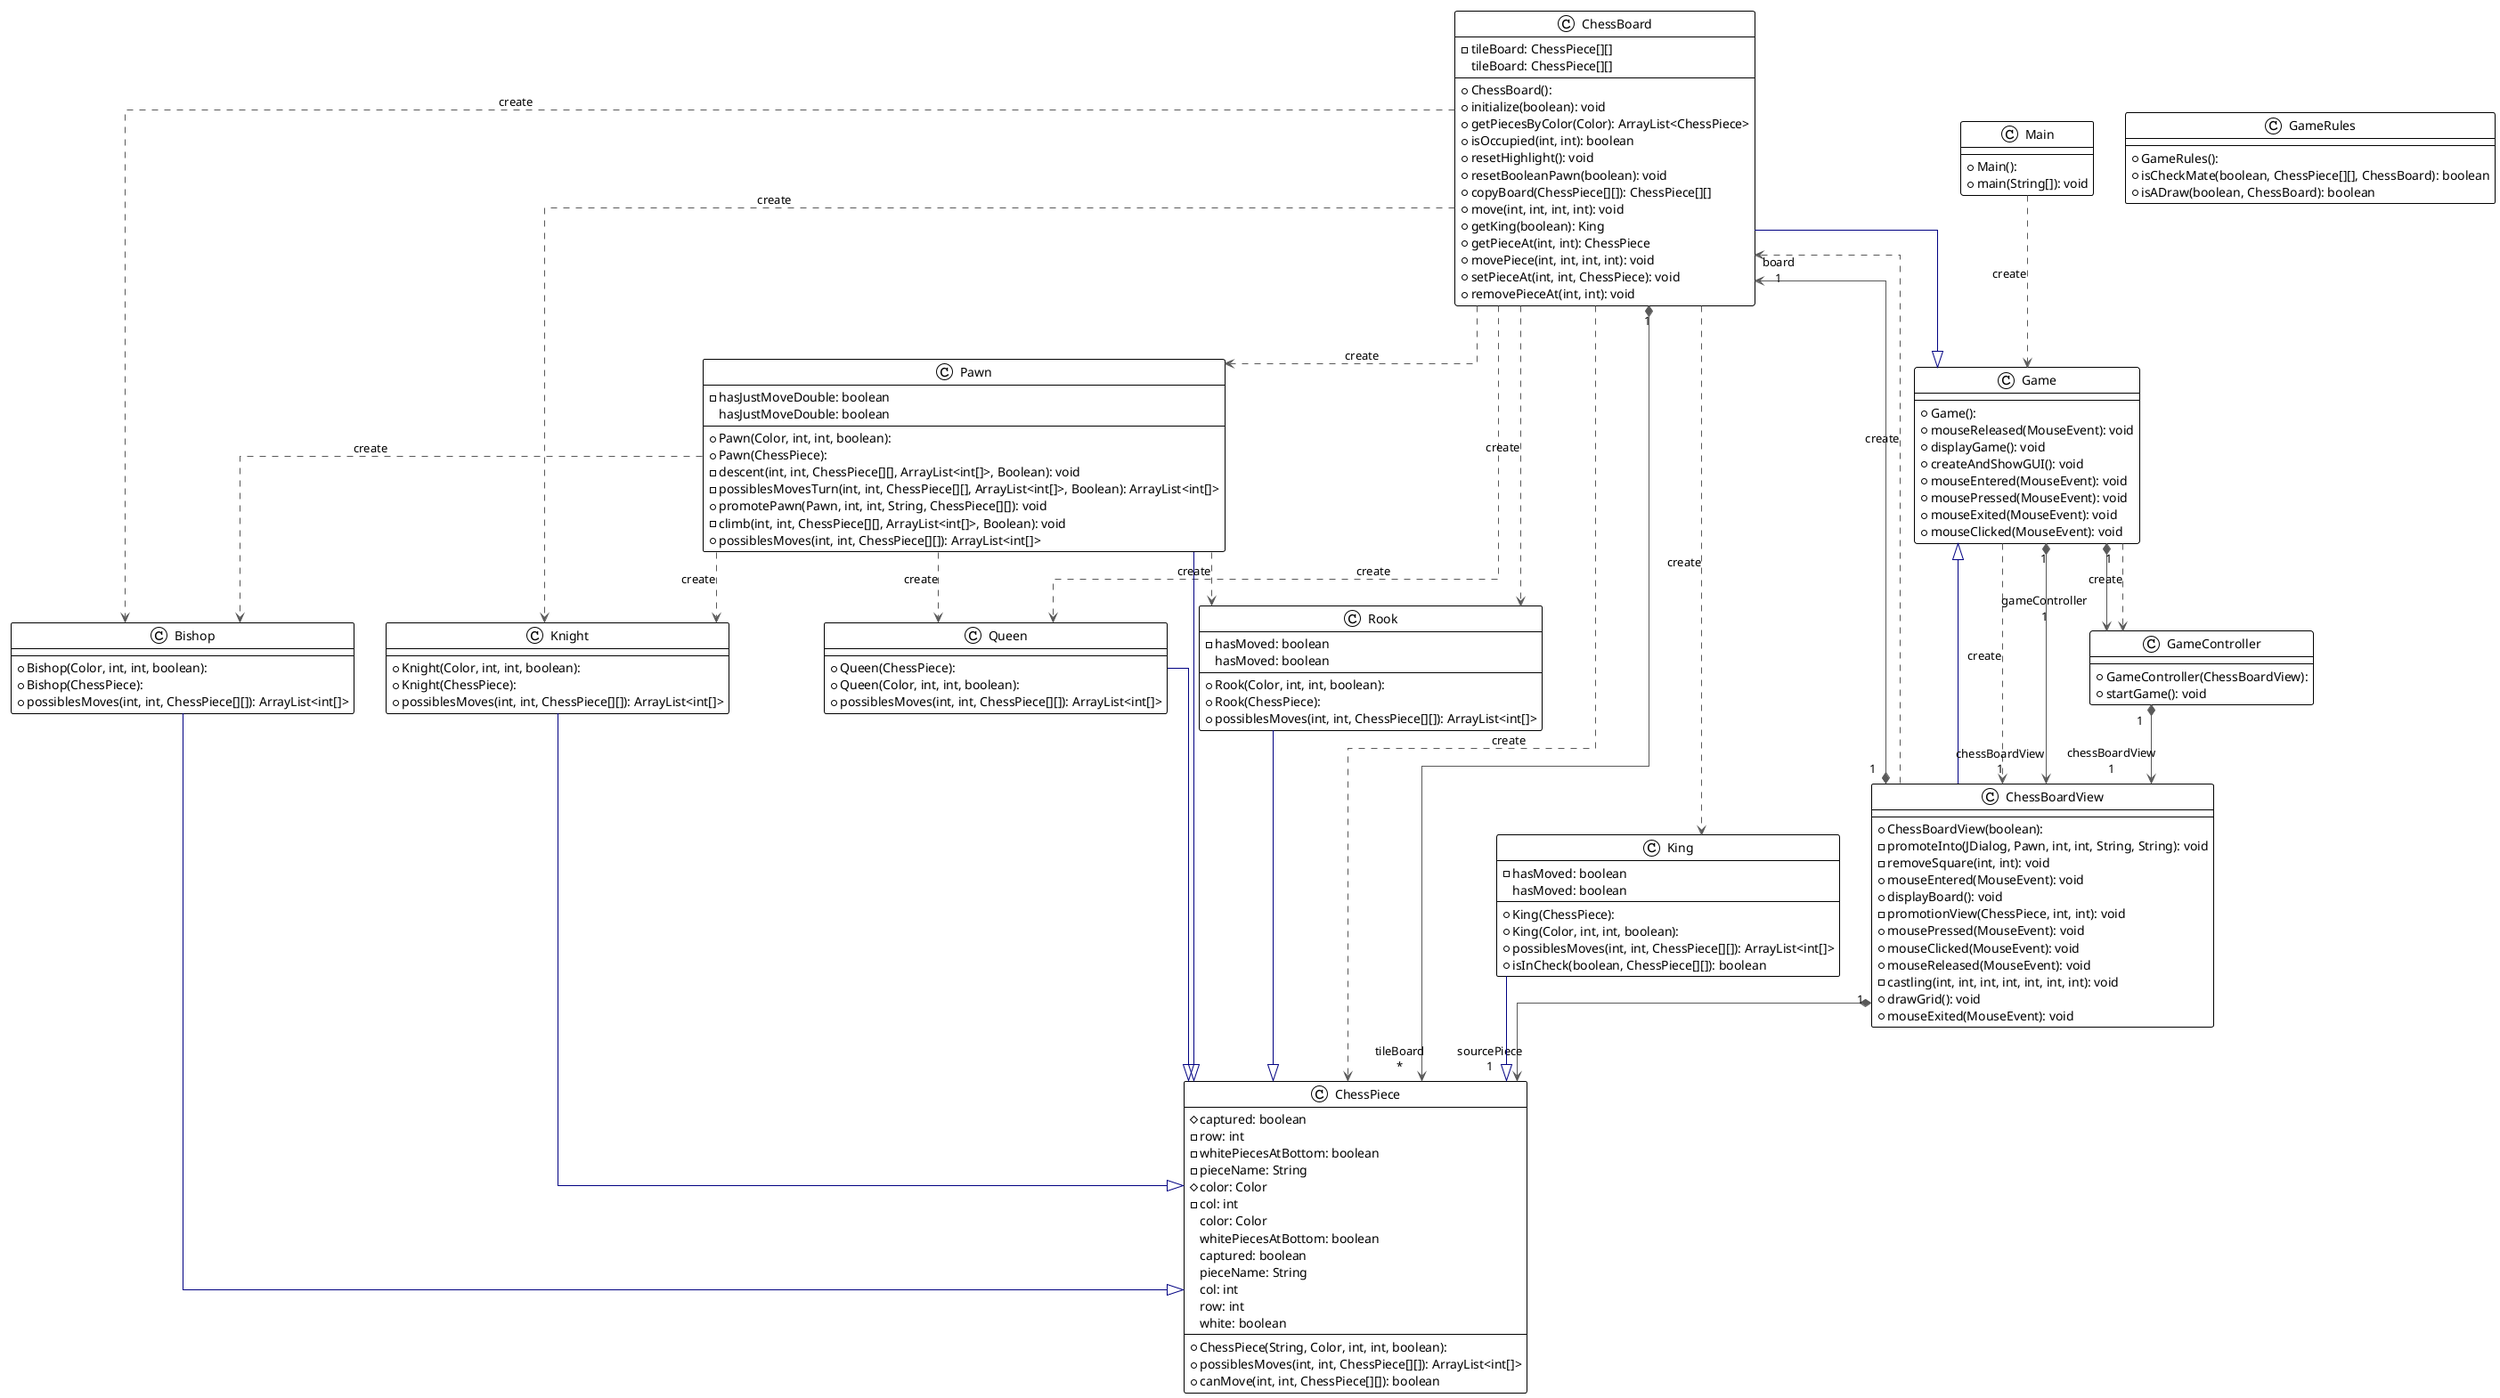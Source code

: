 @startuml

!theme plain
top to bottom direction
skinparam linetype ortho

class Bishop {
  + Bishop(Color, int, int, boolean):
  + Bishop(ChessPiece):
  + possiblesMoves(int, int, ChessPiece[][]): ArrayList<int[]>
}
class ChessBoard {
  + ChessBoard():
  - tileBoard: ChessPiece[][]
  + initialize(boolean): void
  + getPiecesByColor(Color): ArrayList<ChessPiece>
  + isOccupied(int, int): boolean
  + resetHighlight(): void
  + resetBooleanPawn(boolean): void
  + copyBoard(ChessPiece[][]): ChessPiece[][]
  + move(int, int, int, int): void
  + getKing(boolean): King
  + getPieceAt(int, int): ChessPiece
  + movePiece(int, int, int, int): void
  + setPieceAt(int, int, ChessPiece): void
  + removePieceAt(int, int): void
   tileBoard: ChessPiece[][]
}
class ChessBoardView {
  + ChessBoardView(boolean):
  - promoteInto(JDialog, Pawn, int, int, String, String): void
  - removeSquare(int, int): void
  + mouseEntered(MouseEvent): void
  + displayBoard(): void
  - promotionView(ChessPiece, int, int): void
  + mousePressed(MouseEvent): void
  + mouseClicked(MouseEvent): void
  + mouseReleased(MouseEvent): void
  - castling(int, int, int, int, int, int, int): void
  + drawGrid(): void
  + mouseExited(MouseEvent): void
}
class ChessPiece {
  + ChessPiece(String, Color, int, int, boolean):
  # captured: boolean
  - row: int
  - whitePiecesAtBottom: boolean
  - pieceName: String
  # color: Color
  - col: int
  + possiblesMoves(int, int, ChessPiece[][]): ArrayList<int[]>
  + canMove(int, int, ChessPiece[][]): boolean
   color: Color
   whitePiecesAtBottom: boolean
   captured: boolean
   pieceName: String
   col: int
   row: int
   white: boolean
}
class Game {
  + Game():
  + mouseReleased(MouseEvent): void
  + displayGame(): void
  + createAndShowGUI(): void
  + mouseEntered(MouseEvent): void
  + mousePressed(MouseEvent): void
  + mouseExited(MouseEvent): void
  + mouseClicked(MouseEvent): void
}
class GameController {
  + GameController(ChessBoardView):
  + startGame(): void
}
class GameRules {
  + GameRules():
  + isCheckMate(boolean, ChessPiece[][], ChessBoard): boolean
  + isADraw(boolean, ChessBoard): boolean
}
class King {
  + King(ChessPiece):
  + King(Color, int, int, boolean):
  - hasMoved: boolean
  + possiblesMoves(int, int, ChessPiece[][]): ArrayList<int[]>
  + isInCheck(boolean, ChessPiece[][]): boolean
   hasMoved: boolean
}
class Knight {
  + Knight(Color, int, int, boolean):
  + Knight(ChessPiece):
  + possiblesMoves(int, int, ChessPiece[][]): ArrayList<int[]>
}
class Main {
  + Main():
  + main(String[]): void
}
class Pawn {
  + Pawn(Color, int, int, boolean):
  + Pawn(ChessPiece):
  - hasJustMoveDouble: boolean
  - descent(int, int, ChessPiece[][], ArrayList<int[]>, Boolean): void
  - possiblesMovesTurn(int, int, ChessPiece[][], ArrayList<int[]>, Boolean): ArrayList<int[]>
  + promotePawn(Pawn, int, int, String, ChessPiece[][]): void
  - climb(int, int, ChessPiece[][], ArrayList<int[]>, Boolean): void
  + possiblesMoves(int, int, ChessPiece[][]): ArrayList<int[]>
   hasJustMoveDouble: boolean
}
class Queen {
  + Queen(ChessPiece):
  + Queen(Color, int, int, boolean):
  + possiblesMoves(int, int, ChessPiece[][]): ArrayList<int[]>
}
class Rook {
  + Rook(Color, int, int, boolean):
  + Rook(ChessPiece):
  - hasMoved: boolean
  + possiblesMoves(int, int, ChessPiece[][]): ArrayList<int[]>
   hasMoved: boolean
}

Bishop          -[#000082,plain]-^  ChessPiece
ChessBoard      -[#595959,dashed]->  Bishop         : "«create»"
ChessBoard      -[#595959,dashed]->  ChessPiece     : "«create»"
ChessBoard     "1" *-[#595959,plain]-> "tileBoard\n*" ChessPiece
ChessBoard      -[#000082,plain]-^  Game
ChessBoard      -[#595959,dashed]->  King           : "«create»"
ChessBoard      -[#595959,dashed]->  Knight         : "«create»"
ChessBoard      -[#595959,dashed]->  Pawn           : "«create»"
ChessBoard      -[#595959,dashed]->  Queen          : "«create»"
ChessBoard      -[#595959,dashed]->  Rook           : "«create»"
ChessBoardView  -[#595959,dashed]->  ChessBoard     : "«create»"
ChessBoardView "1" *-[#595959,plain]-> "board\n1" ChessBoard
ChessBoardView "1" *-[#595959,plain]-> "sourcePiece\n1" ChessPiece
ChessBoardView  -[#000082,plain]-^  Game
Game            -[#595959,dashed]->  ChessBoardView : "«create»"
Game           "1" *-[#595959,plain]-> "chessBoardView\n1" ChessBoardView
Game           "1" *-[#595959,plain]-> "gameController\n1" GameController
Game            -[#595959,dashed]->  GameController : "«create»"
GameController "1" *-[#595959,plain]-> "chessBoardView\n1" ChessBoardView
King            -[#000082,plain]-^  ChessPiece
Knight          -[#000082,plain]-^  ChessPiece
Main            -[#595959,dashed]->  Game           : "«create»"
Pawn            -[#595959,dashed]->  Bishop         : "«create»"
Pawn            -[#000082,plain]-^  ChessPiece
Pawn            -[#595959,dashed]->  Knight         : "«create»"
Pawn            -[#595959,dashed]->  Queen          : "«create»"
Pawn            -[#595959,dashed]->  Rook           : "«create»"
Queen           -[#000082,plain]-^  ChessPiece
Rook            -[#000082,plain]-^  ChessPiece
@enduml
